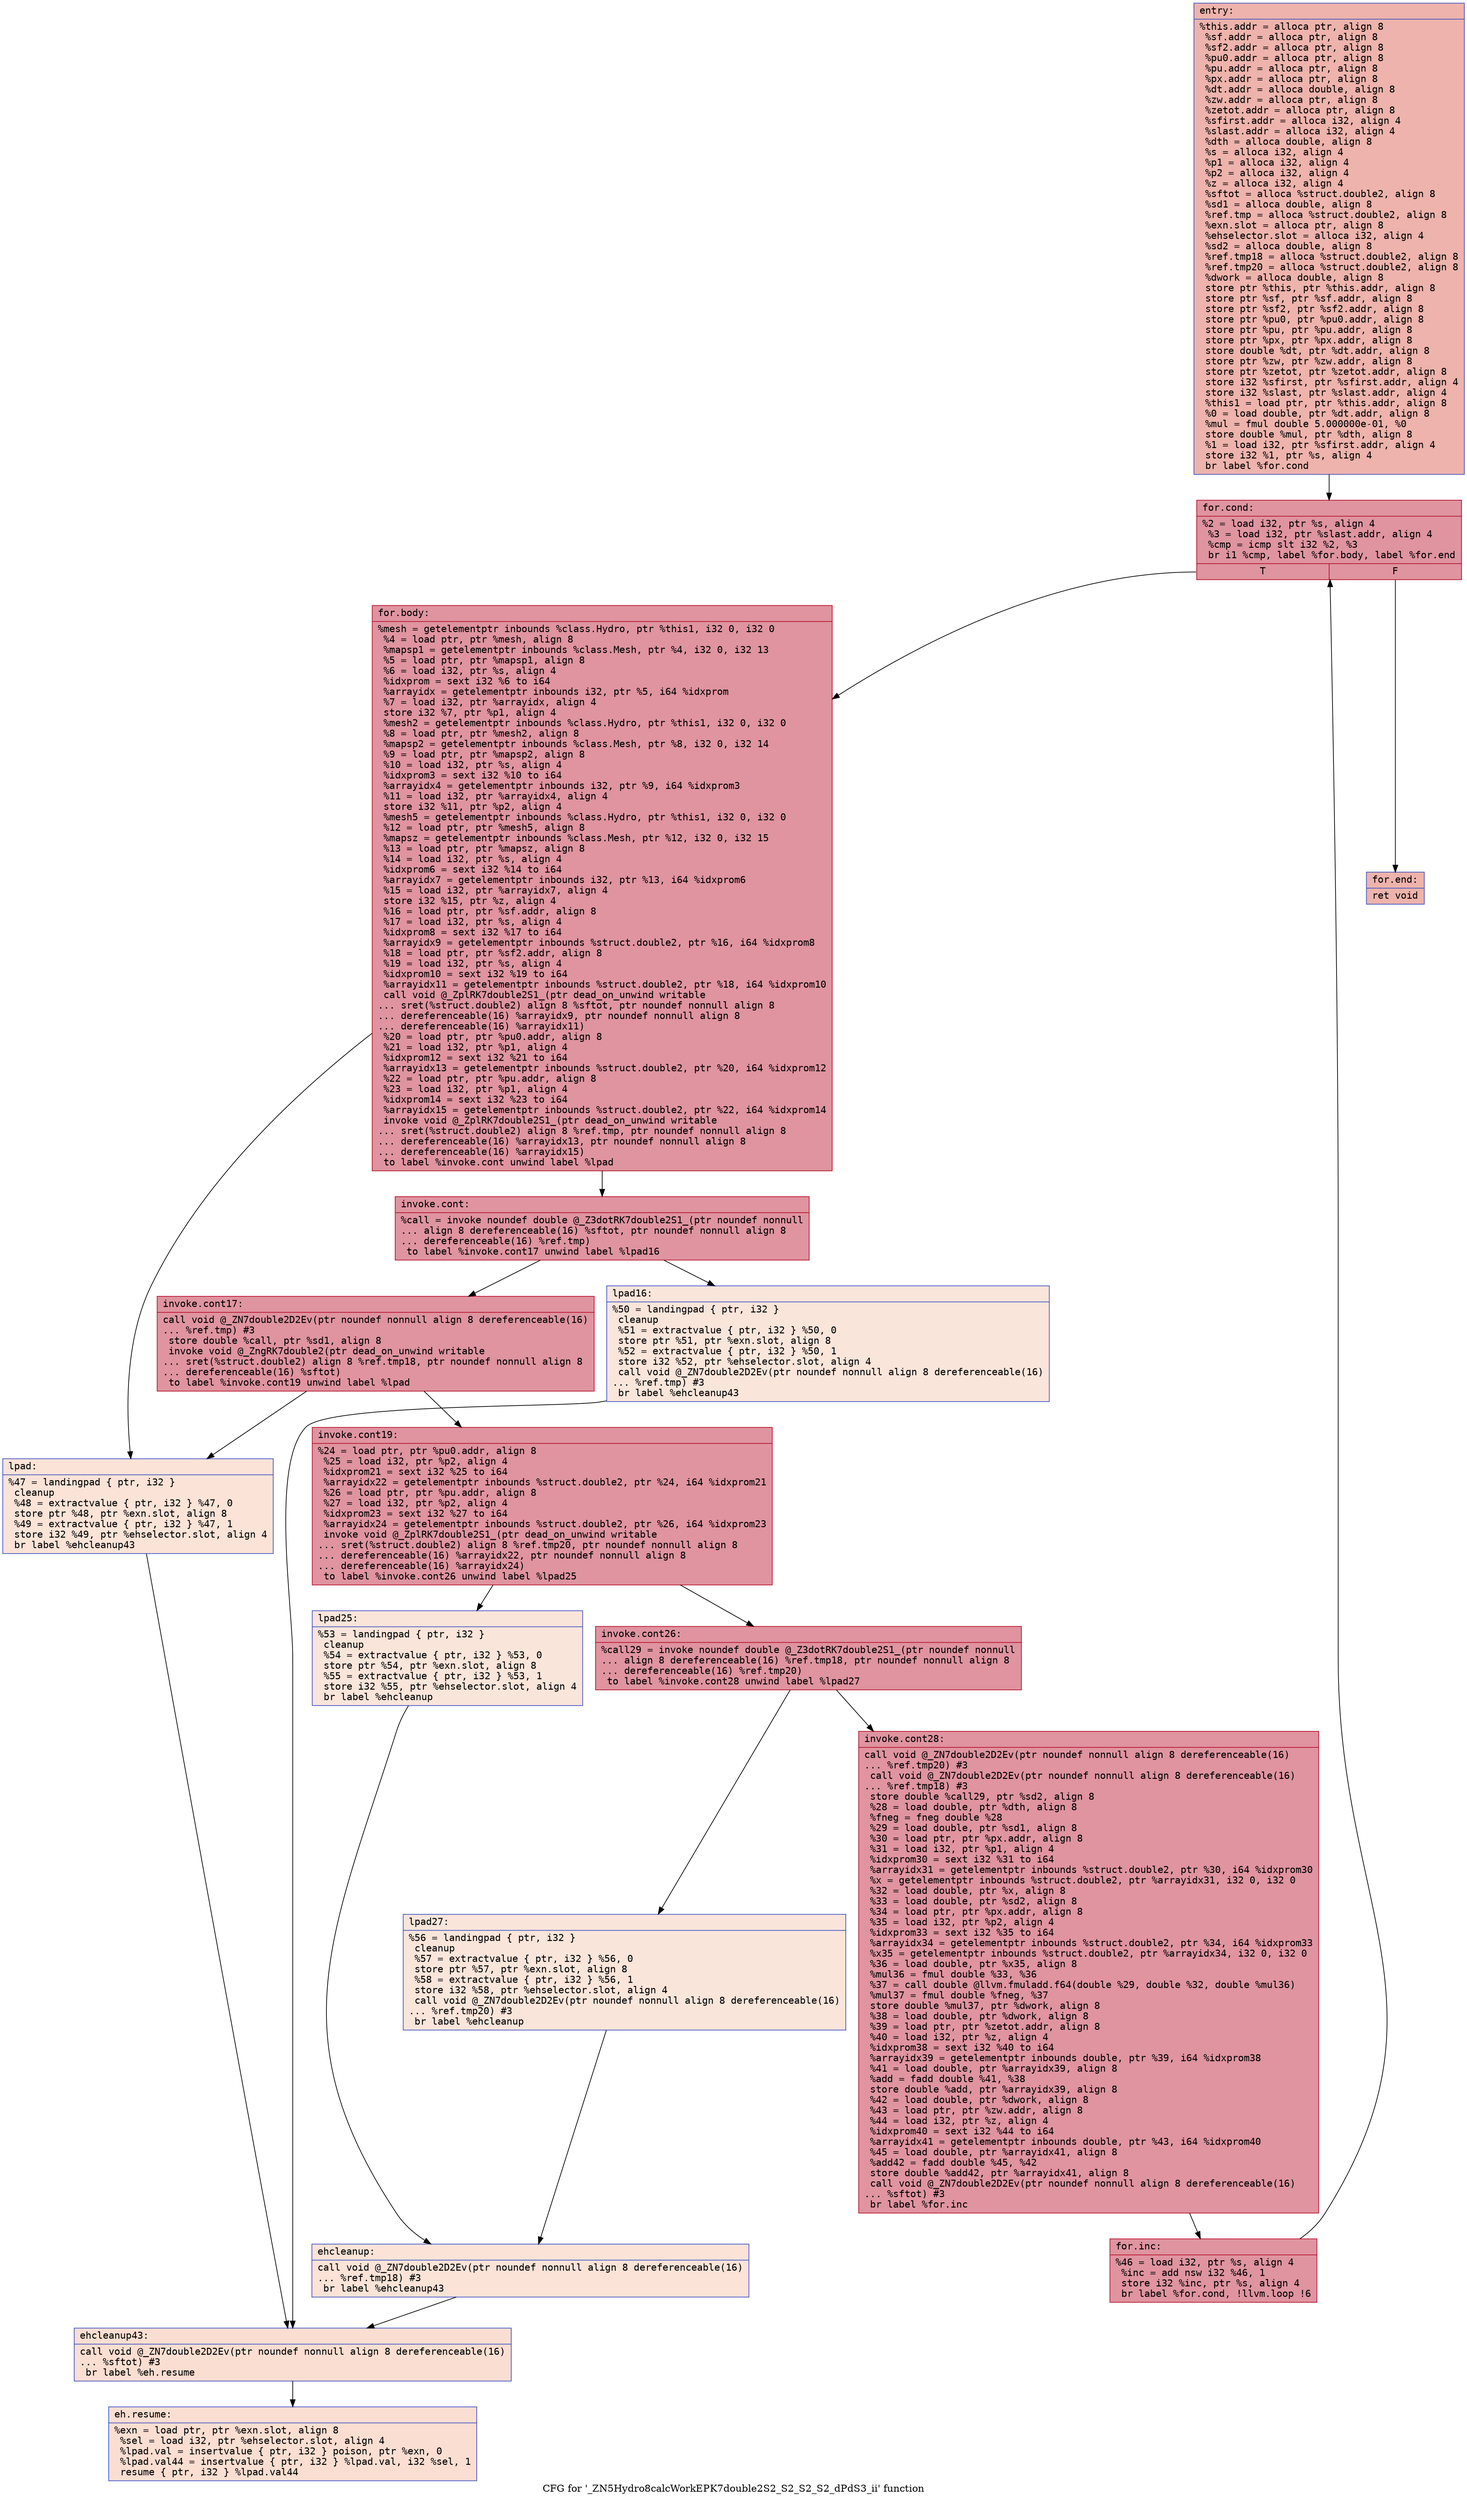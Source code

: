 digraph "CFG for '_ZN5Hydro8calcWorkEPK7double2S2_S2_S2_S2_dPdS3_ii' function" {
	label="CFG for '_ZN5Hydro8calcWorkEPK7double2S2_S2_S2_S2_dPdS3_ii' function";

	Node0x5618698d2c90 [shape=record,color="#3d50c3ff", style=filled, fillcolor="#d6524470" fontname="Courier",label="{entry:\l|  %this.addr = alloca ptr, align 8\l  %sf.addr = alloca ptr, align 8\l  %sf2.addr = alloca ptr, align 8\l  %pu0.addr = alloca ptr, align 8\l  %pu.addr = alloca ptr, align 8\l  %px.addr = alloca ptr, align 8\l  %dt.addr = alloca double, align 8\l  %zw.addr = alloca ptr, align 8\l  %zetot.addr = alloca ptr, align 8\l  %sfirst.addr = alloca i32, align 4\l  %slast.addr = alloca i32, align 4\l  %dth = alloca double, align 8\l  %s = alloca i32, align 4\l  %p1 = alloca i32, align 4\l  %p2 = alloca i32, align 4\l  %z = alloca i32, align 4\l  %sftot = alloca %struct.double2, align 8\l  %sd1 = alloca double, align 8\l  %ref.tmp = alloca %struct.double2, align 8\l  %exn.slot = alloca ptr, align 8\l  %ehselector.slot = alloca i32, align 4\l  %sd2 = alloca double, align 8\l  %ref.tmp18 = alloca %struct.double2, align 8\l  %ref.tmp20 = alloca %struct.double2, align 8\l  %dwork = alloca double, align 8\l  store ptr %this, ptr %this.addr, align 8\l  store ptr %sf, ptr %sf.addr, align 8\l  store ptr %sf2, ptr %sf2.addr, align 8\l  store ptr %pu0, ptr %pu0.addr, align 8\l  store ptr %pu, ptr %pu.addr, align 8\l  store ptr %px, ptr %px.addr, align 8\l  store double %dt, ptr %dt.addr, align 8\l  store ptr %zw, ptr %zw.addr, align 8\l  store ptr %zetot, ptr %zetot.addr, align 8\l  store i32 %sfirst, ptr %sfirst.addr, align 4\l  store i32 %slast, ptr %slast.addr, align 4\l  %this1 = load ptr, ptr %this.addr, align 8\l  %0 = load double, ptr %dt.addr, align 8\l  %mul = fmul double 5.000000e-01, %0\l  store double %mul, ptr %dth, align 8\l  %1 = load i32, ptr %sfirst.addr, align 4\l  store i32 %1, ptr %s, align 4\l  br label %for.cond\l}"];
	Node0x5618698d2c90 -> Node0x561869886960[tooltip="entry -> for.cond\nProbability 100.00%" ];
	Node0x561869886960 [shape=record,color="#b70d28ff", style=filled, fillcolor="#b70d2870" fontname="Courier",label="{for.cond:\l|  %2 = load i32, ptr %s, align 4\l  %3 = load i32, ptr %slast.addr, align 4\l  %cmp = icmp slt i32 %2, %3\l  br i1 %cmp, label %for.body, label %for.end\l|{<s0>T|<s1>F}}"];
	Node0x561869886960:s0 -> Node0x561869886b70[tooltip="for.cond -> for.body\nProbability 96.88%" ];
	Node0x561869886960:s1 -> Node0x561869886bf0[tooltip="for.cond -> for.end\nProbability 3.12%" ];
	Node0x561869886b70 [shape=record,color="#b70d28ff", style=filled, fillcolor="#b70d2870" fontname="Courier",label="{for.body:\l|  %mesh = getelementptr inbounds %class.Hydro, ptr %this1, i32 0, i32 0\l  %4 = load ptr, ptr %mesh, align 8\l  %mapsp1 = getelementptr inbounds %class.Mesh, ptr %4, i32 0, i32 13\l  %5 = load ptr, ptr %mapsp1, align 8\l  %6 = load i32, ptr %s, align 4\l  %idxprom = sext i32 %6 to i64\l  %arrayidx = getelementptr inbounds i32, ptr %5, i64 %idxprom\l  %7 = load i32, ptr %arrayidx, align 4\l  store i32 %7, ptr %p1, align 4\l  %mesh2 = getelementptr inbounds %class.Hydro, ptr %this1, i32 0, i32 0\l  %8 = load ptr, ptr %mesh2, align 8\l  %mapsp2 = getelementptr inbounds %class.Mesh, ptr %8, i32 0, i32 14\l  %9 = load ptr, ptr %mapsp2, align 8\l  %10 = load i32, ptr %s, align 4\l  %idxprom3 = sext i32 %10 to i64\l  %arrayidx4 = getelementptr inbounds i32, ptr %9, i64 %idxprom3\l  %11 = load i32, ptr %arrayidx4, align 4\l  store i32 %11, ptr %p2, align 4\l  %mesh5 = getelementptr inbounds %class.Hydro, ptr %this1, i32 0, i32 0\l  %12 = load ptr, ptr %mesh5, align 8\l  %mapsz = getelementptr inbounds %class.Mesh, ptr %12, i32 0, i32 15\l  %13 = load ptr, ptr %mapsz, align 8\l  %14 = load i32, ptr %s, align 4\l  %idxprom6 = sext i32 %14 to i64\l  %arrayidx7 = getelementptr inbounds i32, ptr %13, i64 %idxprom6\l  %15 = load i32, ptr %arrayidx7, align 4\l  store i32 %15, ptr %z, align 4\l  %16 = load ptr, ptr %sf.addr, align 8\l  %17 = load i32, ptr %s, align 4\l  %idxprom8 = sext i32 %17 to i64\l  %arrayidx9 = getelementptr inbounds %struct.double2, ptr %16, i64 %idxprom8\l  %18 = load ptr, ptr %sf2.addr, align 8\l  %19 = load i32, ptr %s, align 4\l  %idxprom10 = sext i32 %19 to i64\l  %arrayidx11 = getelementptr inbounds %struct.double2, ptr %18, i64 %idxprom10\l  call void @_ZplRK7double2S1_(ptr dead_on_unwind writable\l... sret(%struct.double2) align 8 %sftot, ptr noundef nonnull align 8\l... dereferenceable(16) %arrayidx9, ptr noundef nonnull align 8\l... dereferenceable(16) %arrayidx11)\l  %20 = load ptr, ptr %pu0.addr, align 8\l  %21 = load i32, ptr %p1, align 4\l  %idxprom12 = sext i32 %21 to i64\l  %arrayidx13 = getelementptr inbounds %struct.double2, ptr %20, i64 %idxprom12\l  %22 = load ptr, ptr %pu.addr, align 8\l  %23 = load i32, ptr %p1, align 4\l  %idxprom14 = sext i32 %23 to i64\l  %arrayidx15 = getelementptr inbounds %struct.double2, ptr %22, i64 %idxprom14\l  invoke void @_ZplRK7double2S1_(ptr dead_on_unwind writable\l... sret(%struct.double2) align 8 %ref.tmp, ptr noundef nonnull align 8\l... dereferenceable(16) %arrayidx13, ptr noundef nonnull align 8\l... dereferenceable(16) %arrayidx15)\l          to label %invoke.cont unwind label %lpad\l}"];
	Node0x561869886b70 -> Node0x561869888bf0[tooltip="for.body -> invoke.cont\nProbability 100.00%" ];
	Node0x561869886b70 -> Node0x561869888c70[tooltip="for.body -> lpad\nProbability 0.00%" ];
	Node0x561869888bf0 [shape=record,color="#b70d28ff", style=filled, fillcolor="#b70d2870" fontname="Courier",label="{invoke.cont:\l|  %call = invoke noundef double @_Z3dotRK7double2S1_(ptr noundef nonnull\l... align 8 dereferenceable(16) %sftot, ptr noundef nonnull align 8\l... dereferenceable(16) %ref.tmp)\l          to label %invoke.cont17 unwind label %lpad16\l}"];
	Node0x561869888bf0 -> Node0x561869888e80[tooltip="invoke.cont -> invoke.cont17\nProbability 100.00%" ];
	Node0x561869888bf0 -> Node0x561869888ed0[tooltip="invoke.cont -> lpad16\nProbability 0.00%" ];
	Node0x561869888e80 [shape=record,color="#b70d28ff", style=filled, fillcolor="#b70d2870" fontname="Courier",label="{invoke.cont17:\l|  call void @_ZN7double2D2Ev(ptr noundef nonnull align 8 dereferenceable(16)\l... %ref.tmp) #3\l  store double %call, ptr %sd1, align 8\l  invoke void @_ZngRK7double2(ptr dead_on_unwind writable\l... sret(%struct.double2) align 8 %ref.tmp18, ptr noundef nonnull align 8\l... dereferenceable(16) %sftot)\l          to label %invoke.cont19 unwind label %lpad\l}"];
	Node0x561869888e80 -> Node0x5618698892e0[tooltip="invoke.cont17 -> invoke.cont19\nProbability 100.00%" ];
	Node0x561869888e80 -> Node0x561869888c70[tooltip="invoke.cont17 -> lpad\nProbability 0.00%" ];
	Node0x5618698892e0 [shape=record,color="#b70d28ff", style=filled, fillcolor="#b70d2870" fontname="Courier",label="{invoke.cont19:\l|  %24 = load ptr, ptr %pu0.addr, align 8\l  %25 = load i32, ptr %p2, align 4\l  %idxprom21 = sext i32 %25 to i64\l  %arrayidx22 = getelementptr inbounds %struct.double2, ptr %24, i64 %idxprom21\l  %26 = load ptr, ptr %pu.addr, align 8\l  %27 = load i32, ptr %p2, align 4\l  %idxprom23 = sext i32 %27 to i64\l  %arrayidx24 = getelementptr inbounds %struct.double2, ptr %26, i64 %idxprom23\l  invoke void @_ZplRK7double2S1_(ptr dead_on_unwind writable\l... sret(%struct.double2) align 8 %ref.tmp20, ptr noundef nonnull align 8\l... dereferenceable(16) %arrayidx22, ptr noundef nonnull align 8\l... dereferenceable(16) %arrayidx24)\l          to label %invoke.cont26 unwind label %lpad25\l}"];
	Node0x5618698892e0 -> Node0x56186988aa40[tooltip="invoke.cont19 -> invoke.cont26\nProbability 100.00%" ];
	Node0x5618698892e0 -> Node0x56186988aac0[tooltip="invoke.cont19 -> lpad25\nProbability 0.00%" ];
	Node0x56186988aa40 [shape=record,color="#b70d28ff", style=filled, fillcolor="#b70d2870" fontname="Courier",label="{invoke.cont26:\l|  %call29 = invoke noundef double @_Z3dotRK7double2S1_(ptr noundef nonnull\l... align 8 dereferenceable(16) %ref.tmp18, ptr noundef nonnull align 8\l... dereferenceable(16) %ref.tmp20)\l          to label %invoke.cont28 unwind label %lpad27\l}"];
	Node0x56186988aa40 -> Node0x56186988ad30[tooltip="invoke.cont26 -> invoke.cont28\nProbability 100.00%" ];
	Node0x56186988aa40 -> Node0x56186988ad80[tooltip="invoke.cont26 -> lpad27\nProbability 0.00%" ];
	Node0x56186988ad30 [shape=record,color="#b70d28ff", style=filled, fillcolor="#b70d2870" fontname="Courier",label="{invoke.cont28:\l|  call void @_ZN7double2D2Ev(ptr noundef nonnull align 8 dereferenceable(16)\l... %ref.tmp20) #3\l  call void @_ZN7double2D2Ev(ptr noundef nonnull align 8 dereferenceable(16)\l... %ref.tmp18) #3\l  store double %call29, ptr %sd2, align 8\l  %28 = load double, ptr %dth, align 8\l  %fneg = fneg double %28\l  %29 = load double, ptr %sd1, align 8\l  %30 = load ptr, ptr %px.addr, align 8\l  %31 = load i32, ptr %p1, align 4\l  %idxprom30 = sext i32 %31 to i64\l  %arrayidx31 = getelementptr inbounds %struct.double2, ptr %30, i64 %idxprom30\l  %x = getelementptr inbounds %struct.double2, ptr %arrayidx31, i32 0, i32 0\l  %32 = load double, ptr %x, align 8\l  %33 = load double, ptr %sd2, align 8\l  %34 = load ptr, ptr %px.addr, align 8\l  %35 = load i32, ptr %p2, align 4\l  %idxprom33 = sext i32 %35 to i64\l  %arrayidx34 = getelementptr inbounds %struct.double2, ptr %34, i64 %idxprom33\l  %x35 = getelementptr inbounds %struct.double2, ptr %arrayidx34, i32 0, i32 0\l  %36 = load double, ptr %x35, align 8\l  %mul36 = fmul double %33, %36\l  %37 = call double @llvm.fmuladd.f64(double %29, double %32, double %mul36)\l  %mul37 = fmul double %fneg, %37\l  store double %mul37, ptr %dwork, align 8\l  %38 = load double, ptr %dwork, align 8\l  %39 = load ptr, ptr %zetot.addr, align 8\l  %40 = load i32, ptr %z, align 4\l  %idxprom38 = sext i32 %40 to i64\l  %arrayidx39 = getelementptr inbounds double, ptr %39, i64 %idxprom38\l  %41 = load double, ptr %arrayidx39, align 8\l  %add = fadd double %41, %38\l  store double %add, ptr %arrayidx39, align 8\l  %42 = load double, ptr %dwork, align 8\l  %43 = load ptr, ptr %zw.addr, align 8\l  %44 = load i32, ptr %z, align 4\l  %idxprom40 = sext i32 %44 to i64\l  %arrayidx41 = getelementptr inbounds double, ptr %43, i64 %idxprom40\l  %45 = load double, ptr %arrayidx41, align 8\l  %add42 = fadd double %45, %42\l  store double %add42, ptr %arrayidx41, align 8\l  call void @_ZN7double2D2Ev(ptr noundef nonnull align 8 dereferenceable(16)\l... %sftot) #3\l  br label %for.inc\l}"];
	Node0x56186988ad30 -> Node0x56186988c8f0[tooltip="invoke.cont28 -> for.inc\nProbability 100.00%" ];
	Node0x56186988c8f0 [shape=record,color="#b70d28ff", style=filled, fillcolor="#b70d2870" fontname="Courier",label="{for.inc:\l|  %46 = load i32, ptr %s, align 4\l  %inc = add nsw i32 %46, 1\l  store i32 %inc, ptr %s, align 4\l  br label %for.cond, !llvm.loop !6\l}"];
	Node0x56186988c8f0 -> Node0x561869886960[tooltip="for.inc -> for.cond\nProbability 100.00%" ];
	Node0x561869888c70 [shape=record,color="#3d50c3ff", style=filled, fillcolor="#f6bfa670" fontname="Courier",label="{lpad:\l|  %47 = landingpad \{ ptr, i32 \}\l          cleanup\l  %48 = extractvalue \{ ptr, i32 \} %47, 0\l  store ptr %48, ptr %exn.slot, align 8\l  %49 = extractvalue \{ ptr, i32 \} %47, 1\l  store i32 %49, ptr %ehselector.slot, align 4\l  br label %ehcleanup43\l}"];
	Node0x561869888c70 -> Node0x56186988d750[tooltip="lpad -> ehcleanup43\nProbability 100.00%" ];
	Node0x561869888ed0 [shape=record,color="#3d50c3ff", style=filled, fillcolor="#f4c5ad70" fontname="Courier",label="{lpad16:\l|  %50 = landingpad \{ ptr, i32 \}\l          cleanup\l  %51 = extractvalue \{ ptr, i32 \} %50, 0\l  store ptr %51, ptr %exn.slot, align 8\l  %52 = extractvalue \{ ptr, i32 \} %50, 1\l  store i32 %52, ptr %ehselector.slot, align 4\l  call void @_ZN7double2D2Ev(ptr noundef nonnull align 8 dereferenceable(16)\l... %ref.tmp) #3\l  br label %ehcleanup43\l}"];
	Node0x561869888ed0 -> Node0x56186988d750[tooltip="lpad16 -> ehcleanup43\nProbability 100.00%" ];
	Node0x56186988aac0 [shape=record,color="#3d50c3ff", style=filled, fillcolor="#f4c5ad70" fontname="Courier",label="{lpad25:\l|  %53 = landingpad \{ ptr, i32 \}\l          cleanup\l  %54 = extractvalue \{ ptr, i32 \} %53, 0\l  store ptr %54, ptr %exn.slot, align 8\l  %55 = extractvalue \{ ptr, i32 \} %53, 1\l  store i32 %55, ptr %ehselector.slot, align 4\l  br label %ehcleanup\l}"];
	Node0x56186988aac0 -> Node0x5618698e3ef0[tooltip="lpad25 -> ehcleanup\nProbability 100.00%" ];
	Node0x56186988ad80 [shape=record,color="#3d50c3ff", style=filled, fillcolor="#f4c5ad70" fontname="Courier",label="{lpad27:\l|  %56 = landingpad \{ ptr, i32 \}\l          cleanup\l  %57 = extractvalue \{ ptr, i32 \} %56, 0\l  store ptr %57, ptr %exn.slot, align 8\l  %58 = extractvalue \{ ptr, i32 \} %56, 1\l  store i32 %58, ptr %ehselector.slot, align 4\l  call void @_ZN7double2D2Ev(ptr noundef nonnull align 8 dereferenceable(16)\l... %ref.tmp20) #3\l  br label %ehcleanup\l}"];
	Node0x56186988ad80 -> Node0x5618698e3ef0[tooltip="lpad27 -> ehcleanup\nProbability 100.00%" ];
	Node0x5618698e3ef0 [shape=record,color="#3d50c3ff", style=filled, fillcolor="#f6bfa670" fontname="Courier",label="{ehcleanup:\l|  call void @_ZN7double2D2Ev(ptr noundef nonnull align 8 dereferenceable(16)\l... %ref.tmp18) #3\l  br label %ehcleanup43\l}"];
	Node0x5618698e3ef0 -> Node0x56186988d750[tooltip="ehcleanup -> ehcleanup43\nProbability 100.00%" ];
	Node0x56186988d750 [shape=record,color="#3d50c3ff", style=filled, fillcolor="#f7b59970" fontname="Courier",label="{ehcleanup43:\l|  call void @_ZN7double2D2Ev(ptr noundef nonnull align 8 dereferenceable(16)\l... %sftot) #3\l  br label %eh.resume\l}"];
	Node0x56186988d750 -> Node0x5618698e4ce0[tooltip="ehcleanup43 -> eh.resume\nProbability 100.00%" ];
	Node0x561869886bf0 [shape=record,color="#3d50c3ff", style=filled, fillcolor="#d6524470" fontname="Courier",label="{for.end:\l|  ret void\l}"];
	Node0x5618698e4ce0 [shape=record,color="#3d50c3ff", style=filled, fillcolor="#f7b59970" fontname="Courier",label="{eh.resume:\l|  %exn = load ptr, ptr %exn.slot, align 8\l  %sel = load i32, ptr %ehselector.slot, align 4\l  %lpad.val = insertvalue \{ ptr, i32 \} poison, ptr %exn, 0\l  %lpad.val44 = insertvalue \{ ptr, i32 \} %lpad.val, i32 %sel, 1\l  resume \{ ptr, i32 \} %lpad.val44\l}"];
}
